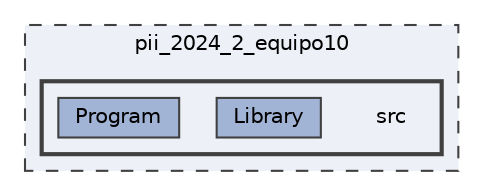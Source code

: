 digraph "C:/Repos/pii_2024_2_equipo10/pii_2024_2_equipo10/src"
{
 // INTERACTIVE_SVG=YES
 // LATEX_PDF_SIZE
  bgcolor="transparent";
  edge [fontname=Helvetica,fontsize=10,labelfontname=Helvetica,labelfontsize=10];
  node [fontname=Helvetica,fontsize=10,shape=box,height=0.2,width=0.4];
  compound=true
  subgraph clusterdir_12e8dea93be5c726f8638950439e8991 {
    graph [ bgcolor="#edf0f7", pencolor="grey25", label="pii_2024_2_equipo10", fontname=Helvetica,fontsize=10 style="filled,dashed", URL="dir_12e8dea93be5c726f8638950439e8991.html",tooltip=""]
  subgraph clusterdir_028b98a057b77a15fc1404450a6d2f22 {
    graph [ bgcolor="#edf0f7", pencolor="grey25", label="", fontname=Helvetica,fontsize=10 style="filled,bold", URL="dir_028b98a057b77a15fc1404450a6d2f22.html",tooltip=""]
    dir_028b98a057b77a15fc1404450a6d2f22 [shape=plaintext, label="src"];
  dir_6558a4dee12a6d8670a745920399752a [label="Library", fillcolor="#a2b4d6", color="grey25", style="filled", URL="dir_6558a4dee12a6d8670a745920399752a.html",tooltip=""];
  dir_dd71f6d7127c83f62cd4f323e193b382 [label="Program", fillcolor="#a2b4d6", color="grey25", style="filled", URL="dir_dd71f6d7127c83f62cd4f323e193b382.html",tooltip=""];
  }
  }
}
